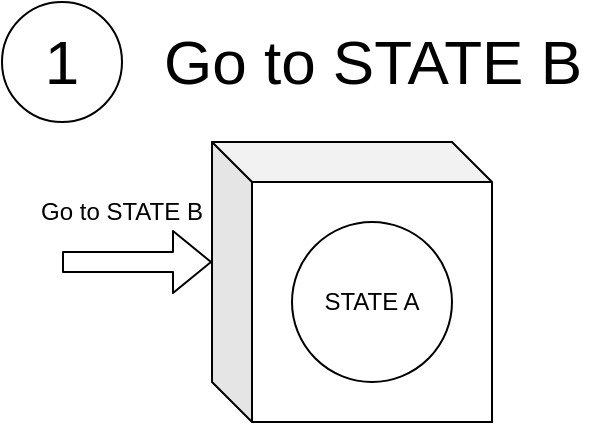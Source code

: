 <mxfile>
    <diagram id="nApY0GXeao1E4CzejnQw" name="Page-1">
        <mxGraphModel dx="91" dy="441" grid="1" gridSize="10" guides="1" tooltips="1" connect="1" arrows="1" fold="1" page="1" pageScale="1" pageWidth="850" pageHeight="1100" math="0" shadow="0">
            <root>
                <mxCell id="0"/>
                <mxCell id="1" parent="0"/>
                <mxCell id="27" value="" style="shape=cube;whiteSpace=wrap;html=1;boundedLbl=1;backgroundOutline=1;darkOpacity=0.05;darkOpacity2=0.1;fillColor=none;" parent="1" vertex="1">
                    <mxGeometry x="425" y="100" width="140" height="140" as="geometry"/>
                </mxCell>
                <mxCell id="29" value="STATE A" style="ellipse;whiteSpace=wrap;html=1;aspect=fixed;fillColor=none;" parent="1" vertex="1">
                    <mxGeometry x="465" y="140" width="80" height="80" as="geometry"/>
                </mxCell>
                <mxCell id="36" value="&lt;font style=&quot;font-size: 31px;&quot;&gt;1&lt;br&gt;&lt;/font&gt;" style="ellipse;whiteSpace=wrap;html=1;aspect=fixed;fillColor=none;" parent="1" vertex="1">
                    <mxGeometry x="320" y="30" width="60" height="60" as="geometry"/>
                </mxCell>
                <mxCell id="37" value="Go to STATE B" style="text;html=1;align=center;verticalAlign=middle;resizable=0;points=[];autosize=1;strokeColor=none;fillColor=none;fontSize=31;" parent="1" vertex="1">
                    <mxGeometry x="390" y="35" width="230" height="50" as="geometry"/>
                </mxCell>
                <mxCell id="39" value="" style="shape=flexArrow;endArrow=classic;html=1;entryX=0;entryY=0;entryDx=0;entryDy=60;entryPerimeter=0;" parent="1" target="27" edge="1">
                    <mxGeometry width="50" height="50" relative="1" as="geometry">
                        <mxPoint x="350" y="160" as="sourcePoint"/>
                        <mxPoint x="360" y="200" as="targetPoint"/>
                    </mxGeometry>
                </mxCell>
                <mxCell id="40" value="Go to STATE B" style="text;html=1;strokeColor=none;fillColor=none;align=center;verticalAlign=middle;whiteSpace=wrap;rounded=0;" parent="1" vertex="1">
                    <mxGeometry x="330" y="120" width="100" height="30" as="geometry"/>
                </mxCell>
            </root>
        </mxGraphModel>
    </diagram>
</mxfile>